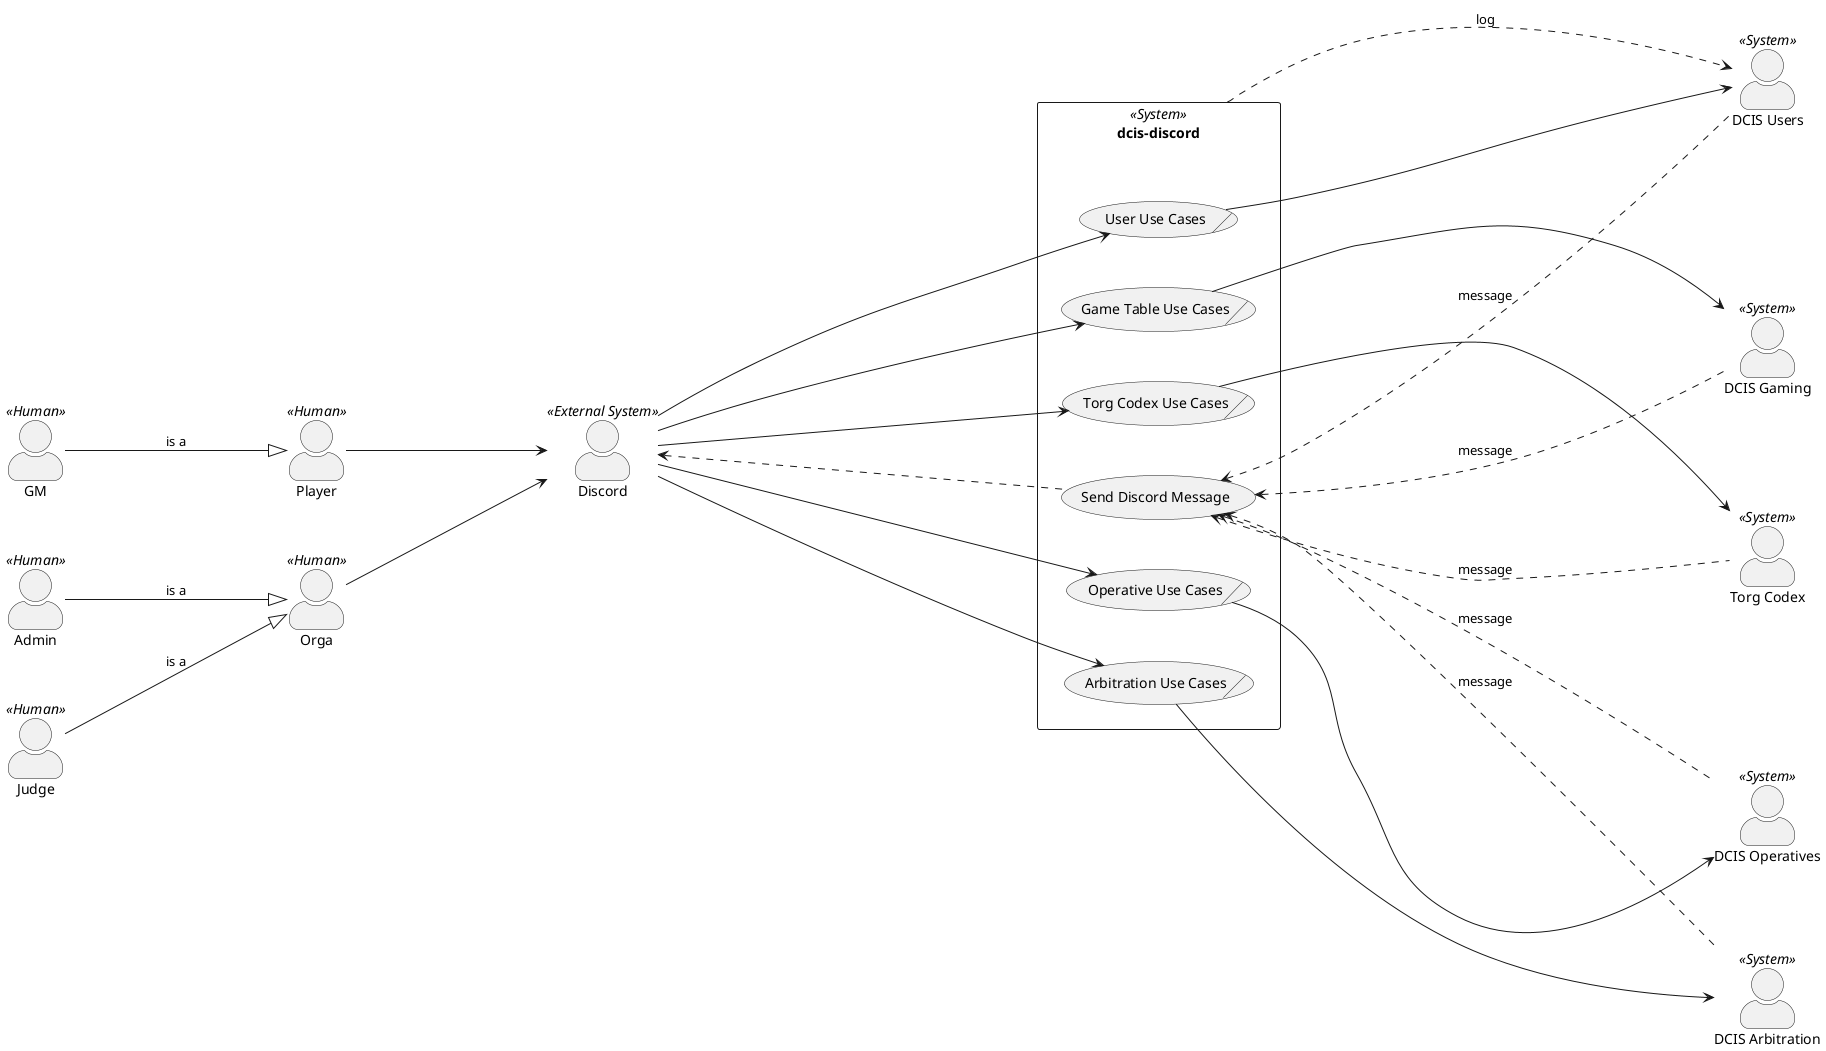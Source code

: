 @startuml
left to right direction
skinparam actorStyle awesome
skinparam nodesep 50
skinparam ranksep 200

together {
  Player << Human >> as user
  GM << Human >> as gm
  :Discord: as discord << External System >>
}

together {
  Judge << Human >> as judge
  Orga << Human >> as orga
  Admin << Human >> as admin
}

gm --|> user : is a

judge --|> orga : is a
admin --|> orga : is a

rectangle :dcis-discord: as dcisDiscord << System >> {
    usecase (User Use Cases)/ as ucUsers
    usecase (Operative Use Cases)/ as ucOperatives
    usecase (Game Table Use Cases)/ as ucGaming
    usecase (Torg Codex Use Cases)/ as ucCodex
    usecase (Arbitration Use Cases)/ as ucArbitration

    usecase (Send Discord Message) as discordMessage
}

:DCIS Users: as dcisUsers << System >>
:DCIS Operatives: as dcisOperatives << System >>
:DCIS Gaming: as dcisGaming << System >>
:Torg Codex: as codex << System>>
:DCIS Arbitration: as dcisArbitration << System>>

user --> discord
orga --> discord

discord --> ucUsers
discord --> ucOperatives
discord --> ucGaming
discord --> ucCodex
discord --> ucArbitration
dcisDiscord -.-> dcisUsers : log

ucUsers --> dcisUsers
ucOperatives --> dcisOperatives
ucGaming --> dcisGaming
ucCodex --> codex
ucArbitration --> dcisArbitration

discordMessage <-.- dcisUsers : message
discordMessage <-.- dcisOperatives : message
discordMessage <-.- dcisGaming : message
discordMessage <-.- codex : message
discordMessage <-.- dcisArbitration : message

discord <-.- discordMessage
@enduml

